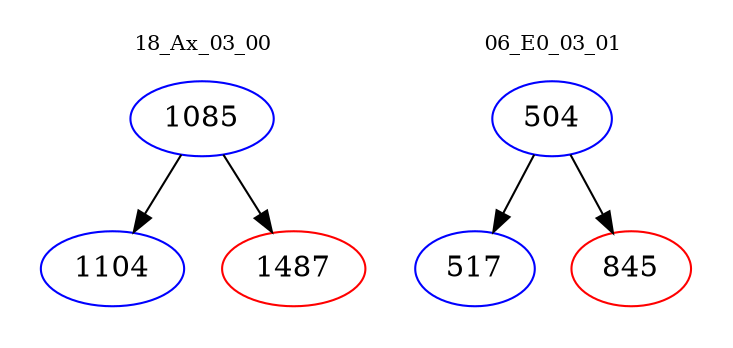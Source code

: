digraph{
subgraph cluster_0 {
color = white
label = "18_Ax_03_00";
fontsize=10;
T0_1085 [label="1085", color="blue"]
T0_1085 -> T0_1104 [color="black"]
T0_1104 [label="1104", color="blue"]
T0_1085 -> T0_1487 [color="black"]
T0_1487 [label="1487", color="red"]
}
subgraph cluster_1 {
color = white
label = "06_E0_03_01";
fontsize=10;
T1_504 [label="504", color="blue"]
T1_504 -> T1_517 [color="black"]
T1_517 [label="517", color="blue"]
T1_504 -> T1_845 [color="black"]
T1_845 [label="845", color="red"]
}
}

